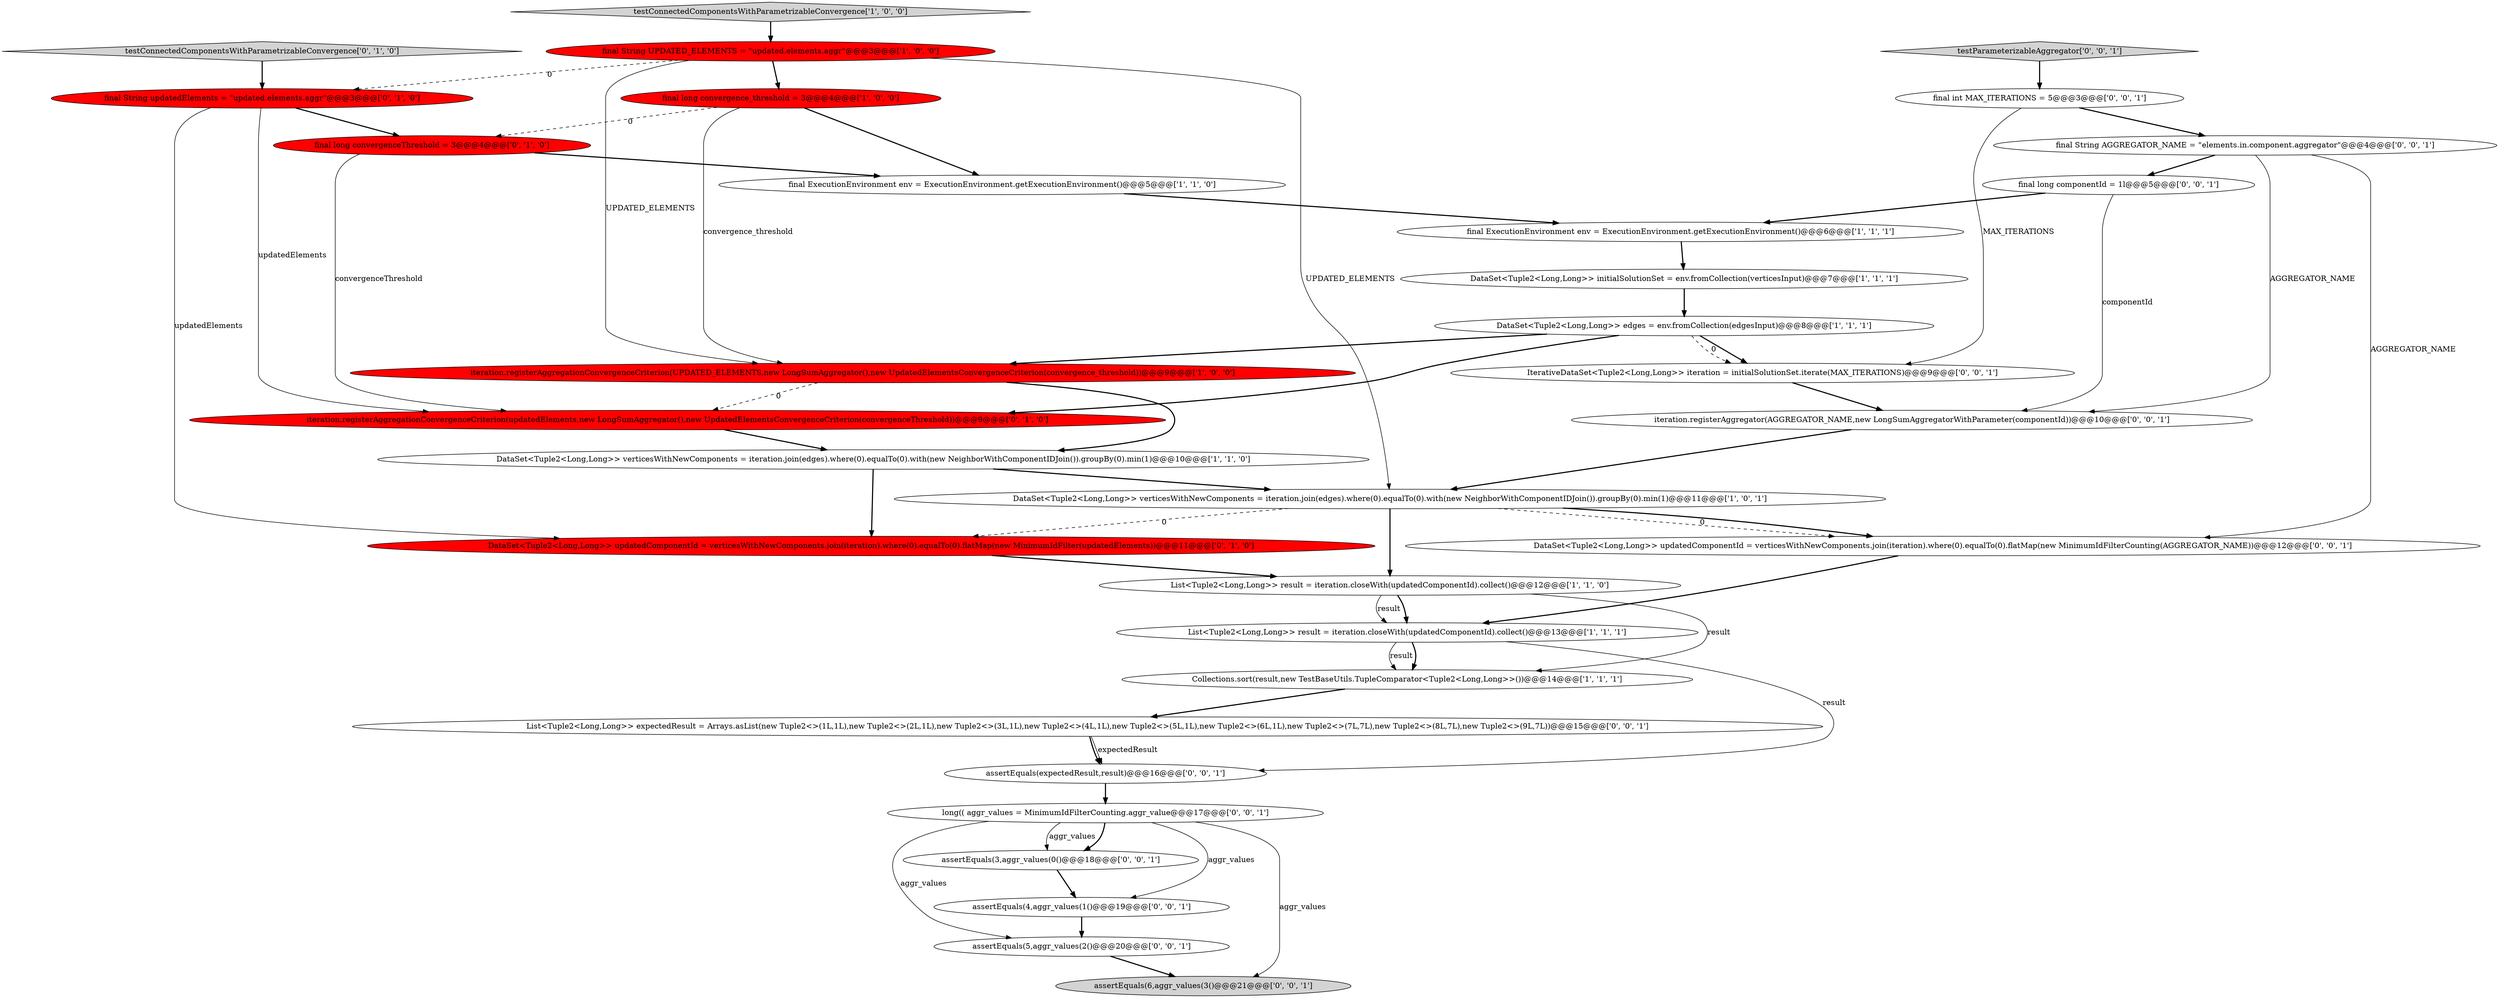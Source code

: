 digraph {
27 [style = filled, label = "testParameterizableAggregator['0', '0', '1']", fillcolor = lightgray, shape = diamond image = "AAA0AAABBB3BBB"];
1 [style = filled, label = "final ExecutionEnvironment env = ExecutionEnvironment.getExecutionEnvironment()@@@5@@@['1', '1', '0']", fillcolor = white, shape = ellipse image = "AAA0AAABBB1BBB"];
23 [style = filled, label = "assertEquals(5,aggr_values(2()@@@20@@@['0', '0', '1']", fillcolor = white, shape = ellipse image = "AAA0AAABBB3BBB"];
18 [style = filled, label = "List<Tuple2<Long,Long>> expectedResult = Arrays.asList(new Tuple2<>(1L,1L),new Tuple2<>(2L,1L),new Tuple2<>(3L,1L),new Tuple2<>(4L,1L),new Tuple2<>(5L,1L),new Tuple2<>(6L,1L),new Tuple2<>(7L,7L),new Tuple2<>(8L,7L),new Tuple2<>(9L,7L))@@@15@@@['0', '0', '1']", fillcolor = white, shape = ellipse image = "AAA0AAABBB3BBB"];
30 [style = filled, label = "final String AGGREGATOR_NAME = \"elements.in.component.aggregator\"@@@4@@@['0', '0', '1']", fillcolor = white, shape = ellipse image = "AAA0AAABBB3BBB"];
15 [style = filled, label = "iteration.registerAggregationConvergenceCriterion(updatedElements,new LongSumAggregator(),new UpdatedElementsConvergenceCriterion(convergenceThreshold))@@@9@@@['0', '1', '0']", fillcolor = red, shape = ellipse image = "AAA1AAABBB2BBB"];
29 [style = filled, label = "assertEquals(expectedResult,result)@@@16@@@['0', '0', '1']", fillcolor = white, shape = ellipse image = "AAA0AAABBB3BBB"];
17 [style = filled, label = "testConnectedComponentsWithParametrizableConvergence['0', '1', '0']", fillcolor = lightgray, shape = diamond image = "AAA0AAABBB2BBB"];
14 [style = filled, label = "DataSet<Tuple2<Long,Long>> updatedComponentId = verticesWithNewComponents.join(iteration).where(0).equalTo(0).flatMap(new MinimumIdFilter(updatedElements))@@@11@@@['0', '1', '0']", fillcolor = red, shape = ellipse image = "AAA1AAABBB2BBB"];
24 [style = filled, label = "IterativeDataSet<Tuple2<Long,Long>> iteration = initialSolutionSet.iterate(MAX_ITERATIONS)@@@9@@@['0', '0', '1']", fillcolor = white, shape = ellipse image = "AAA0AAABBB3BBB"];
4 [style = filled, label = "testConnectedComponentsWithParametrizableConvergence['1', '0', '0']", fillcolor = lightgray, shape = diamond image = "AAA0AAABBB1BBB"];
5 [style = filled, label = "DataSet<Tuple2<Long,Long>> verticesWithNewComponents = iteration.join(edges).where(0).equalTo(0).with(new NeighborWithComponentIDJoin()).groupBy(0).min(1)@@@10@@@['1', '1', '0']", fillcolor = white, shape = ellipse image = "AAA0AAABBB1BBB"];
7 [style = filled, label = "DataSet<Tuple2<Long,Long>> initialSolutionSet = env.fromCollection(verticesInput)@@@7@@@['1', '1', '1']", fillcolor = white, shape = ellipse image = "AAA0AAABBB1BBB"];
16 [style = filled, label = "final long convergenceThreshold = 3@@@4@@@['0', '1', '0']", fillcolor = red, shape = ellipse image = "AAA1AAABBB2BBB"];
6 [style = filled, label = "final long convergence_threshold = 3@@@4@@@['1', '0', '0']", fillcolor = red, shape = ellipse image = "AAA1AAABBB1BBB"];
2 [style = filled, label = "Collections.sort(result,new TestBaseUtils.TupleComparator<Tuple2<Long,Long>>())@@@14@@@['1', '1', '1']", fillcolor = white, shape = ellipse image = "AAA0AAABBB1BBB"];
28 [style = filled, label = "assertEquals(6,aggr_values(3()@@@21@@@['0', '0', '1']", fillcolor = lightgray, shape = ellipse image = "AAA0AAABBB3BBB"];
26 [style = filled, label = "assertEquals(4,aggr_values(1()@@@19@@@['0', '0', '1']", fillcolor = white, shape = ellipse image = "AAA0AAABBB3BBB"];
13 [style = filled, label = "final String updatedElements = \"updated.elements.aggr\"@@@3@@@['0', '1', '0']", fillcolor = red, shape = ellipse image = "AAA1AAABBB2BBB"];
9 [style = filled, label = "List<Tuple2<Long,Long>> result = iteration.closeWith(updatedComponentId).collect()@@@13@@@['1', '1', '1']", fillcolor = white, shape = ellipse image = "AAA0AAABBB1BBB"];
11 [style = filled, label = "final ExecutionEnvironment env = ExecutionEnvironment.getExecutionEnvironment()@@@6@@@['1', '1', '1']", fillcolor = white, shape = ellipse image = "AAA0AAABBB1BBB"];
0 [style = filled, label = "DataSet<Tuple2<Long,Long>> edges = env.fromCollection(edgesInput)@@@8@@@['1', '1', '1']", fillcolor = white, shape = ellipse image = "AAA0AAABBB1BBB"];
22 [style = filled, label = "iteration.registerAggregator(AGGREGATOR_NAME,new LongSumAggregatorWithParameter(componentId))@@@10@@@['0', '0', '1']", fillcolor = white, shape = ellipse image = "AAA0AAABBB3BBB"];
31 [style = filled, label = "DataSet<Tuple2<Long,Long>> updatedComponentId = verticesWithNewComponents.join(iteration).where(0).equalTo(0).flatMap(new MinimumIdFilterCounting(AGGREGATOR_NAME))@@@12@@@['0', '0', '1']", fillcolor = white, shape = ellipse image = "AAA0AAABBB3BBB"];
19 [style = filled, label = "final int MAX_ITERATIONS = 5@@@3@@@['0', '0', '1']", fillcolor = white, shape = ellipse image = "AAA0AAABBB3BBB"];
25 [style = filled, label = "long(( aggr_values = MinimumIdFilterCounting.aggr_value@@@17@@@['0', '0', '1']", fillcolor = white, shape = ellipse image = "AAA0AAABBB3BBB"];
3 [style = filled, label = "final String UPDATED_ELEMENTS = \"updated.elements.aggr\"@@@3@@@['1', '0', '0']", fillcolor = red, shape = ellipse image = "AAA1AAABBB1BBB"];
20 [style = filled, label = "assertEquals(3,aggr_values(0()@@@18@@@['0', '0', '1']", fillcolor = white, shape = ellipse image = "AAA0AAABBB3BBB"];
12 [style = filled, label = "DataSet<Tuple2<Long,Long>> verticesWithNewComponents = iteration.join(edges).where(0).equalTo(0).with(new NeighborWithComponentIDJoin()).groupBy(0).min(1)@@@11@@@['1', '0', '1']", fillcolor = white, shape = ellipse image = "AAA0AAABBB1BBB"];
10 [style = filled, label = "List<Tuple2<Long,Long>> result = iteration.closeWith(updatedComponentId).collect()@@@12@@@['1', '1', '0']", fillcolor = white, shape = ellipse image = "AAA0AAABBB1BBB"];
8 [style = filled, label = "iteration.registerAggregationConvergenceCriterion(UPDATED_ELEMENTS,new LongSumAggregator(),new UpdatedElementsConvergenceCriterion(convergence_threshold))@@@9@@@['1', '0', '0']", fillcolor = red, shape = ellipse image = "AAA1AAABBB1BBB"];
21 [style = filled, label = "final long componentId = 1l@@@5@@@['0', '0', '1']", fillcolor = white, shape = ellipse image = "AAA0AAABBB3BBB"];
4->3 [style = bold, label=""];
25->26 [style = solid, label="aggr_values"];
16->15 [style = solid, label="convergenceThreshold"];
21->22 [style = solid, label="componentId"];
9->2 [style = bold, label=""];
31->9 [style = bold, label=""];
20->26 [style = bold, label=""];
13->15 [style = solid, label="updatedElements"];
8->15 [style = dashed, label="0"];
9->2 [style = solid, label="result"];
30->31 [style = solid, label="AGGREGATOR_NAME"];
9->29 [style = solid, label="result"];
25->28 [style = solid, label="aggr_values"];
14->10 [style = bold, label=""];
29->25 [style = bold, label=""];
3->6 [style = bold, label=""];
2->18 [style = bold, label=""];
12->31 [style = dashed, label="0"];
7->0 [style = bold, label=""];
25->23 [style = solid, label="aggr_values"];
5->14 [style = bold, label=""];
3->13 [style = dashed, label="0"];
24->22 [style = bold, label=""];
13->16 [style = bold, label=""];
0->15 [style = bold, label=""];
15->5 [style = bold, label=""];
30->22 [style = solid, label="AGGREGATOR_NAME"];
1->11 [style = bold, label=""];
18->29 [style = solid, label="expectedResult"];
13->14 [style = solid, label="updatedElements"];
23->28 [style = bold, label=""];
6->1 [style = bold, label=""];
18->29 [style = bold, label=""];
30->21 [style = bold, label=""];
12->10 [style = bold, label=""];
25->20 [style = bold, label=""];
6->16 [style = dashed, label="0"];
12->14 [style = dashed, label="0"];
8->5 [style = bold, label=""];
5->12 [style = bold, label=""];
16->1 [style = bold, label=""];
21->11 [style = bold, label=""];
6->8 [style = solid, label="convergence_threshold"];
22->12 [style = bold, label=""];
0->24 [style = bold, label=""];
26->23 [style = bold, label=""];
25->20 [style = solid, label="aggr_values"];
0->8 [style = bold, label=""];
19->24 [style = solid, label="MAX_ITERATIONS"];
0->24 [style = dashed, label="0"];
10->9 [style = bold, label=""];
17->13 [style = bold, label=""];
27->19 [style = bold, label=""];
3->12 [style = solid, label="UPDATED_ELEMENTS"];
10->9 [style = solid, label="result"];
10->2 [style = solid, label="result"];
12->31 [style = bold, label=""];
11->7 [style = bold, label=""];
3->8 [style = solid, label="UPDATED_ELEMENTS"];
19->30 [style = bold, label=""];
}
